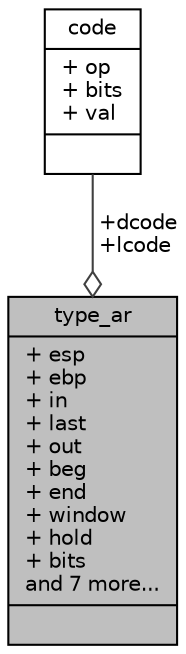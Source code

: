 digraph "type_ar"
{
  edge [fontname="Helvetica",fontsize="10",labelfontname="Helvetica",labelfontsize="10"];
  node [fontname="Helvetica",fontsize="10",shape=record];
  Node1 [label="{type_ar\n|+ esp\l+ ebp\l+ in\l+ last\l+ out\l+ beg\l+ end\l+ window\l+ hold\l+ bits\land 7 more...\l|}",height=0.2,width=0.4,color="black", fillcolor="grey75", style="filled", fontcolor="black"];
  Node2 -> Node1 [color="grey25",fontsize="10",style="solid",label=" +dcode\n+lcode" ,arrowhead="odiamond",fontname="Helvetica"];
  Node2 [label="{code\n|+ op\l+ bits\l+ val\l|}",height=0.2,width=0.4,color="black", fillcolor="white", style="filled",URL="$inftrees_8h.html#structcode"];
}
